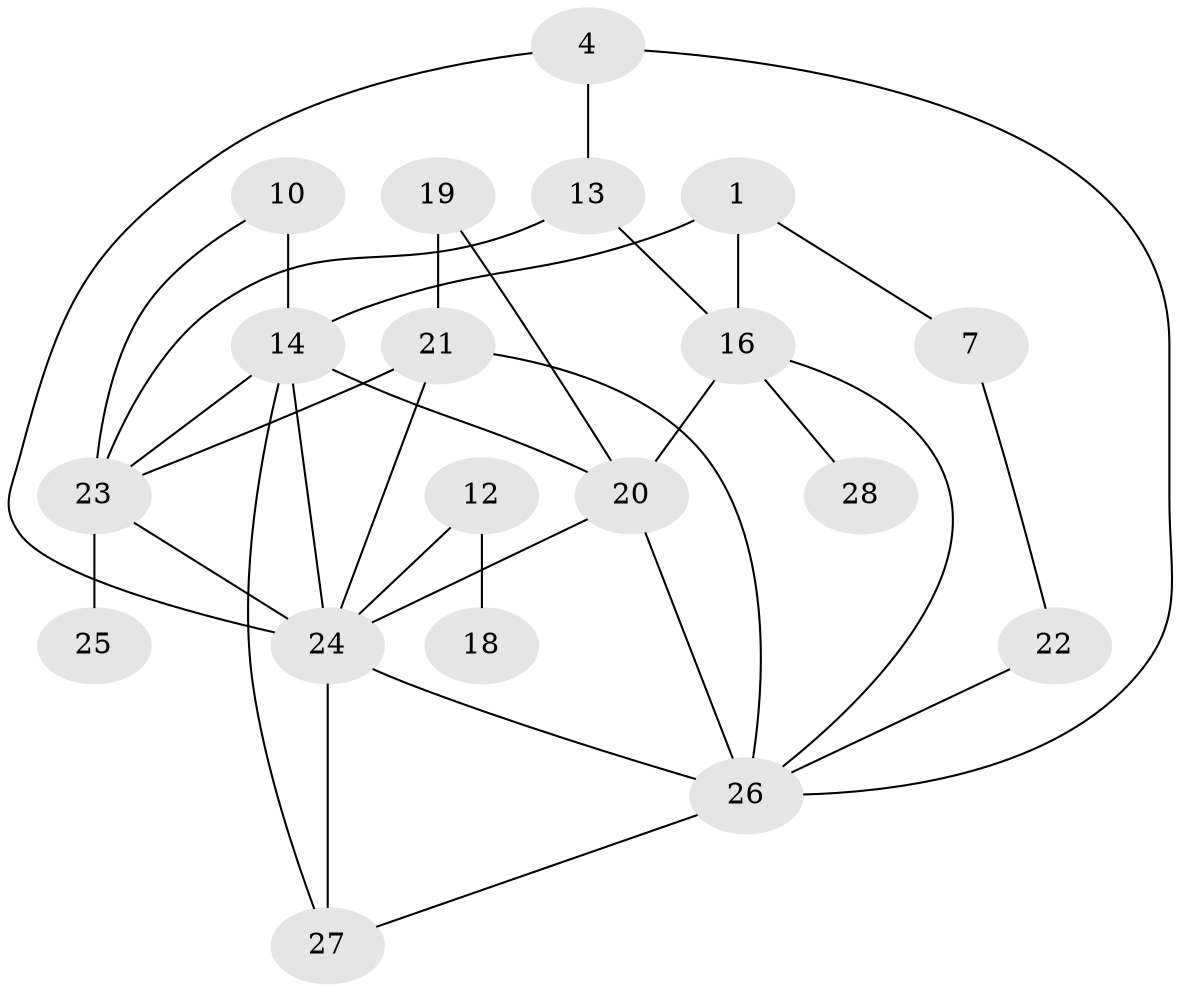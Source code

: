 // original degree distribution, {3: 0.23214285714285715, 4: 0.14285714285714285, 0: 0.16071428571428573, 2: 0.21428571428571427, 1: 0.16071428571428573, 5: 0.07142857142857142, 6: 0.017857142857142856}
// Generated by graph-tools (version 1.1) at 2025/49/03/09/25 03:49:13]
// undirected, 19 vertices, 33 edges
graph export_dot {
graph [start="1"]
  node [color=gray90,style=filled];
  1;
  4;
  7;
  10;
  12;
  13;
  14;
  16;
  18;
  19;
  20;
  21;
  22;
  23;
  24;
  25;
  26;
  27;
  28;
  1 -- 7 [weight=1.0];
  1 -- 14 [weight=2.0];
  1 -- 16 [weight=1.0];
  4 -- 13 [weight=1.0];
  4 -- 24 [weight=1.0];
  4 -- 26 [weight=1.0];
  7 -- 22 [weight=1.0];
  10 -- 14 [weight=2.0];
  10 -- 23 [weight=1.0];
  12 -- 18 [weight=1.0];
  12 -- 24 [weight=1.0];
  13 -- 16 [weight=1.0];
  13 -- 23 [weight=1.0];
  14 -- 20 [weight=1.0];
  14 -- 23 [weight=1.0];
  14 -- 24 [weight=2.0];
  14 -- 27 [weight=1.0];
  16 -- 20 [weight=1.0];
  16 -- 26 [weight=1.0];
  16 -- 28 [weight=1.0];
  19 -- 20 [weight=1.0];
  19 -- 21 [weight=1.0];
  20 -- 24 [weight=1.0];
  20 -- 26 [weight=1.0];
  21 -- 23 [weight=1.0];
  21 -- 24 [weight=1.0];
  21 -- 26 [weight=1.0];
  22 -- 26 [weight=1.0];
  23 -- 24 [weight=1.0];
  23 -- 25 [weight=1.0];
  24 -- 26 [weight=1.0];
  24 -- 27 [weight=1.0];
  26 -- 27 [weight=1.0];
}
